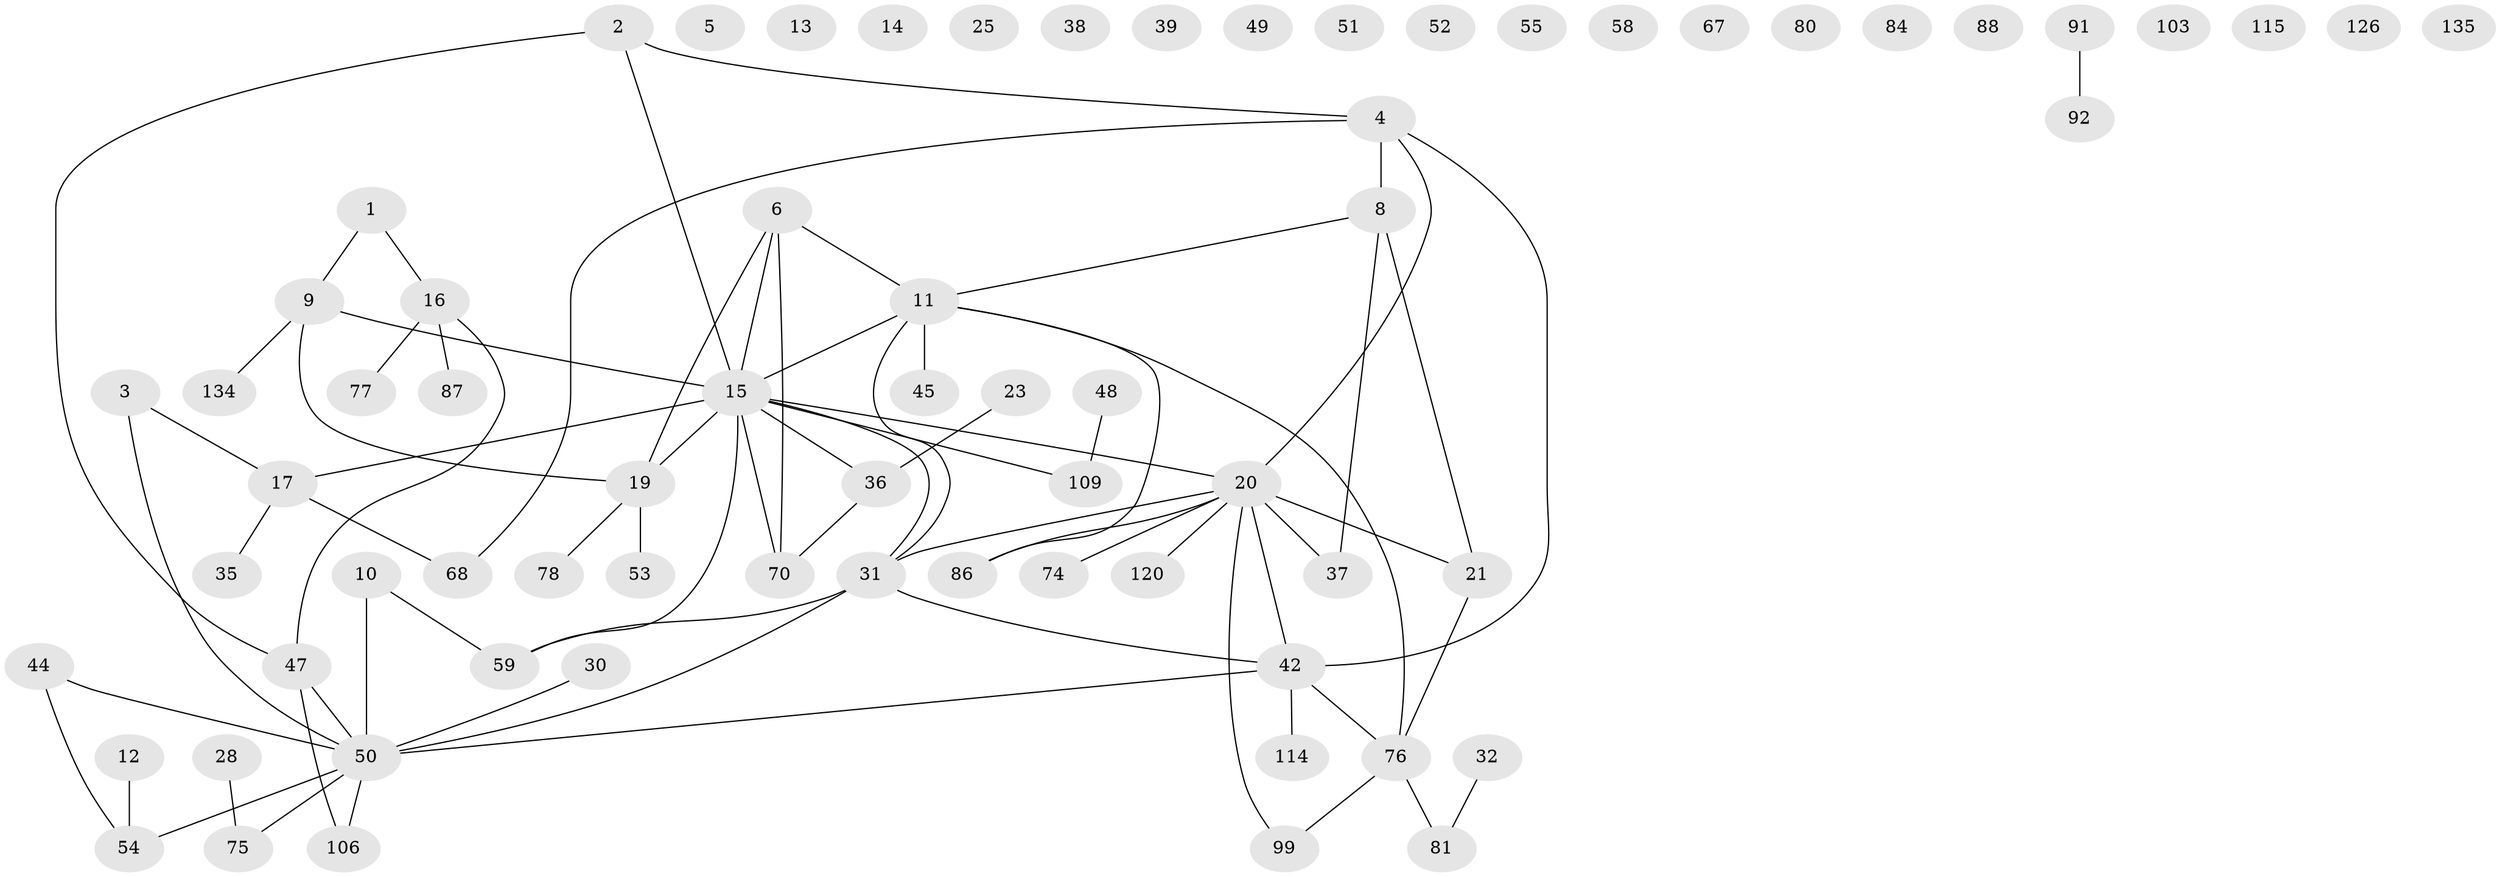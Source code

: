 // original degree distribution, {2: 0.2857142857142857, 3: 0.20714285714285716, 4: 0.09285714285714286, 0: 0.12857142857142856, 5: 0.05, 1: 0.22857142857142856, 6: 0.007142857142857143}
// Generated by graph-tools (version 1.1) at 2025/16/03/04/25 18:16:27]
// undirected, 70 vertices, 75 edges
graph export_dot {
graph [start="1"]
  node [color=gray90,style=filled];
  1;
  2 [super="+7"];
  3 [super="+22"];
  4 [super="+60+122+105"];
  5;
  6;
  8 [super="+41"];
  9 [super="+29+104"];
  10 [super="+93"];
  11 [super="+57+113+124+40"];
  12 [super="+137"];
  13;
  14;
  15 [super="+56+26+18"];
  16 [super="+24"];
  17 [super="+34"];
  19 [super="+46+27+98"];
  20 [super="+33"];
  21 [super="+127"];
  23 [super="+65"];
  25;
  28;
  30;
  31 [super="+125"];
  32 [super="+43"];
  35;
  36 [super="+89+95"];
  37 [super="+64"];
  38;
  39 [super="+121"];
  42 [super="+73+63"];
  44 [super="+66"];
  45;
  47 [super="+61+101"];
  48;
  49;
  50 [super="+79+123"];
  51;
  52;
  53;
  54 [super="+82+72"];
  55;
  58;
  59 [super="+94+62"];
  67;
  68 [super="+69"];
  70 [super="+90+116"];
  74 [super="+97"];
  75;
  76 [super="+131"];
  77;
  78;
  80;
  81;
  84;
  86 [super="+96+102"];
  87;
  88;
  91 [super="+119"];
  92;
  99;
  103;
  106;
  109;
  114;
  115;
  120 [super="+132"];
  126;
  134;
  135;
  1 -- 16;
  1 -- 9;
  2 -- 47;
  2 -- 4;
  2 -- 15;
  3 -- 17;
  3 -- 50;
  4 -- 68;
  4 -- 42;
  4 -- 8;
  4 -- 20;
  6 -- 70;
  6 -- 19;
  6 -- 11;
  6 -- 15;
  8 -- 21;
  8 -- 11;
  8 -- 37;
  9 -- 19;
  9 -- 134;
  9 -- 15;
  10 -- 50;
  10 -- 59;
  11 -- 76;
  11 -- 45;
  11 -- 15;
  11 -- 31;
  11 -- 86;
  12 -- 54;
  15 -- 17;
  15 -- 36;
  15 -- 70 [weight=2];
  15 -- 59;
  15 -- 31;
  15 -- 19;
  15 -- 20;
  15 -- 109;
  16 -- 77;
  16 -- 87;
  16 -- 47;
  17 -- 68;
  17 -- 35;
  19 -- 53;
  19 -- 78;
  20 -- 120;
  20 -- 42;
  20 -- 21;
  20 -- 99;
  20 -- 37;
  20 -- 74;
  20 -- 86;
  20 -- 31;
  21 -- 76;
  23 -- 36;
  28 -- 75;
  30 -- 50;
  31 -- 42;
  31 -- 50;
  31 -- 59;
  32 -- 81;
  36 -- 70;
  42 -- 50;
  42 -- 114;
  42 -- 76;
  44 -- 50;
  44 -- 54;
  47 -- 106;
  47 -- 50;
  48 -- 109;
  50 -- 75;
  50 -- 106;
  50 -- 54;
  76 -- 99;
  76 -- 81;
  91 -- 92;
}
